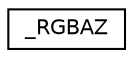 digraph G
{
  edge [fontname="Helvetica",fontsize="10",labelfontname="Helvetica",labelfontsize="10"];
  node [fontname="Helvetica",fontsize="10",shape=record];
  rankdir=LR;
  Node1 [label="_RGBAZ",height=0.2,width=0.4,color="black", fillcolor="white", style="filled",URL="$d0/ddd/struct__RGBAZ.html"];
}
